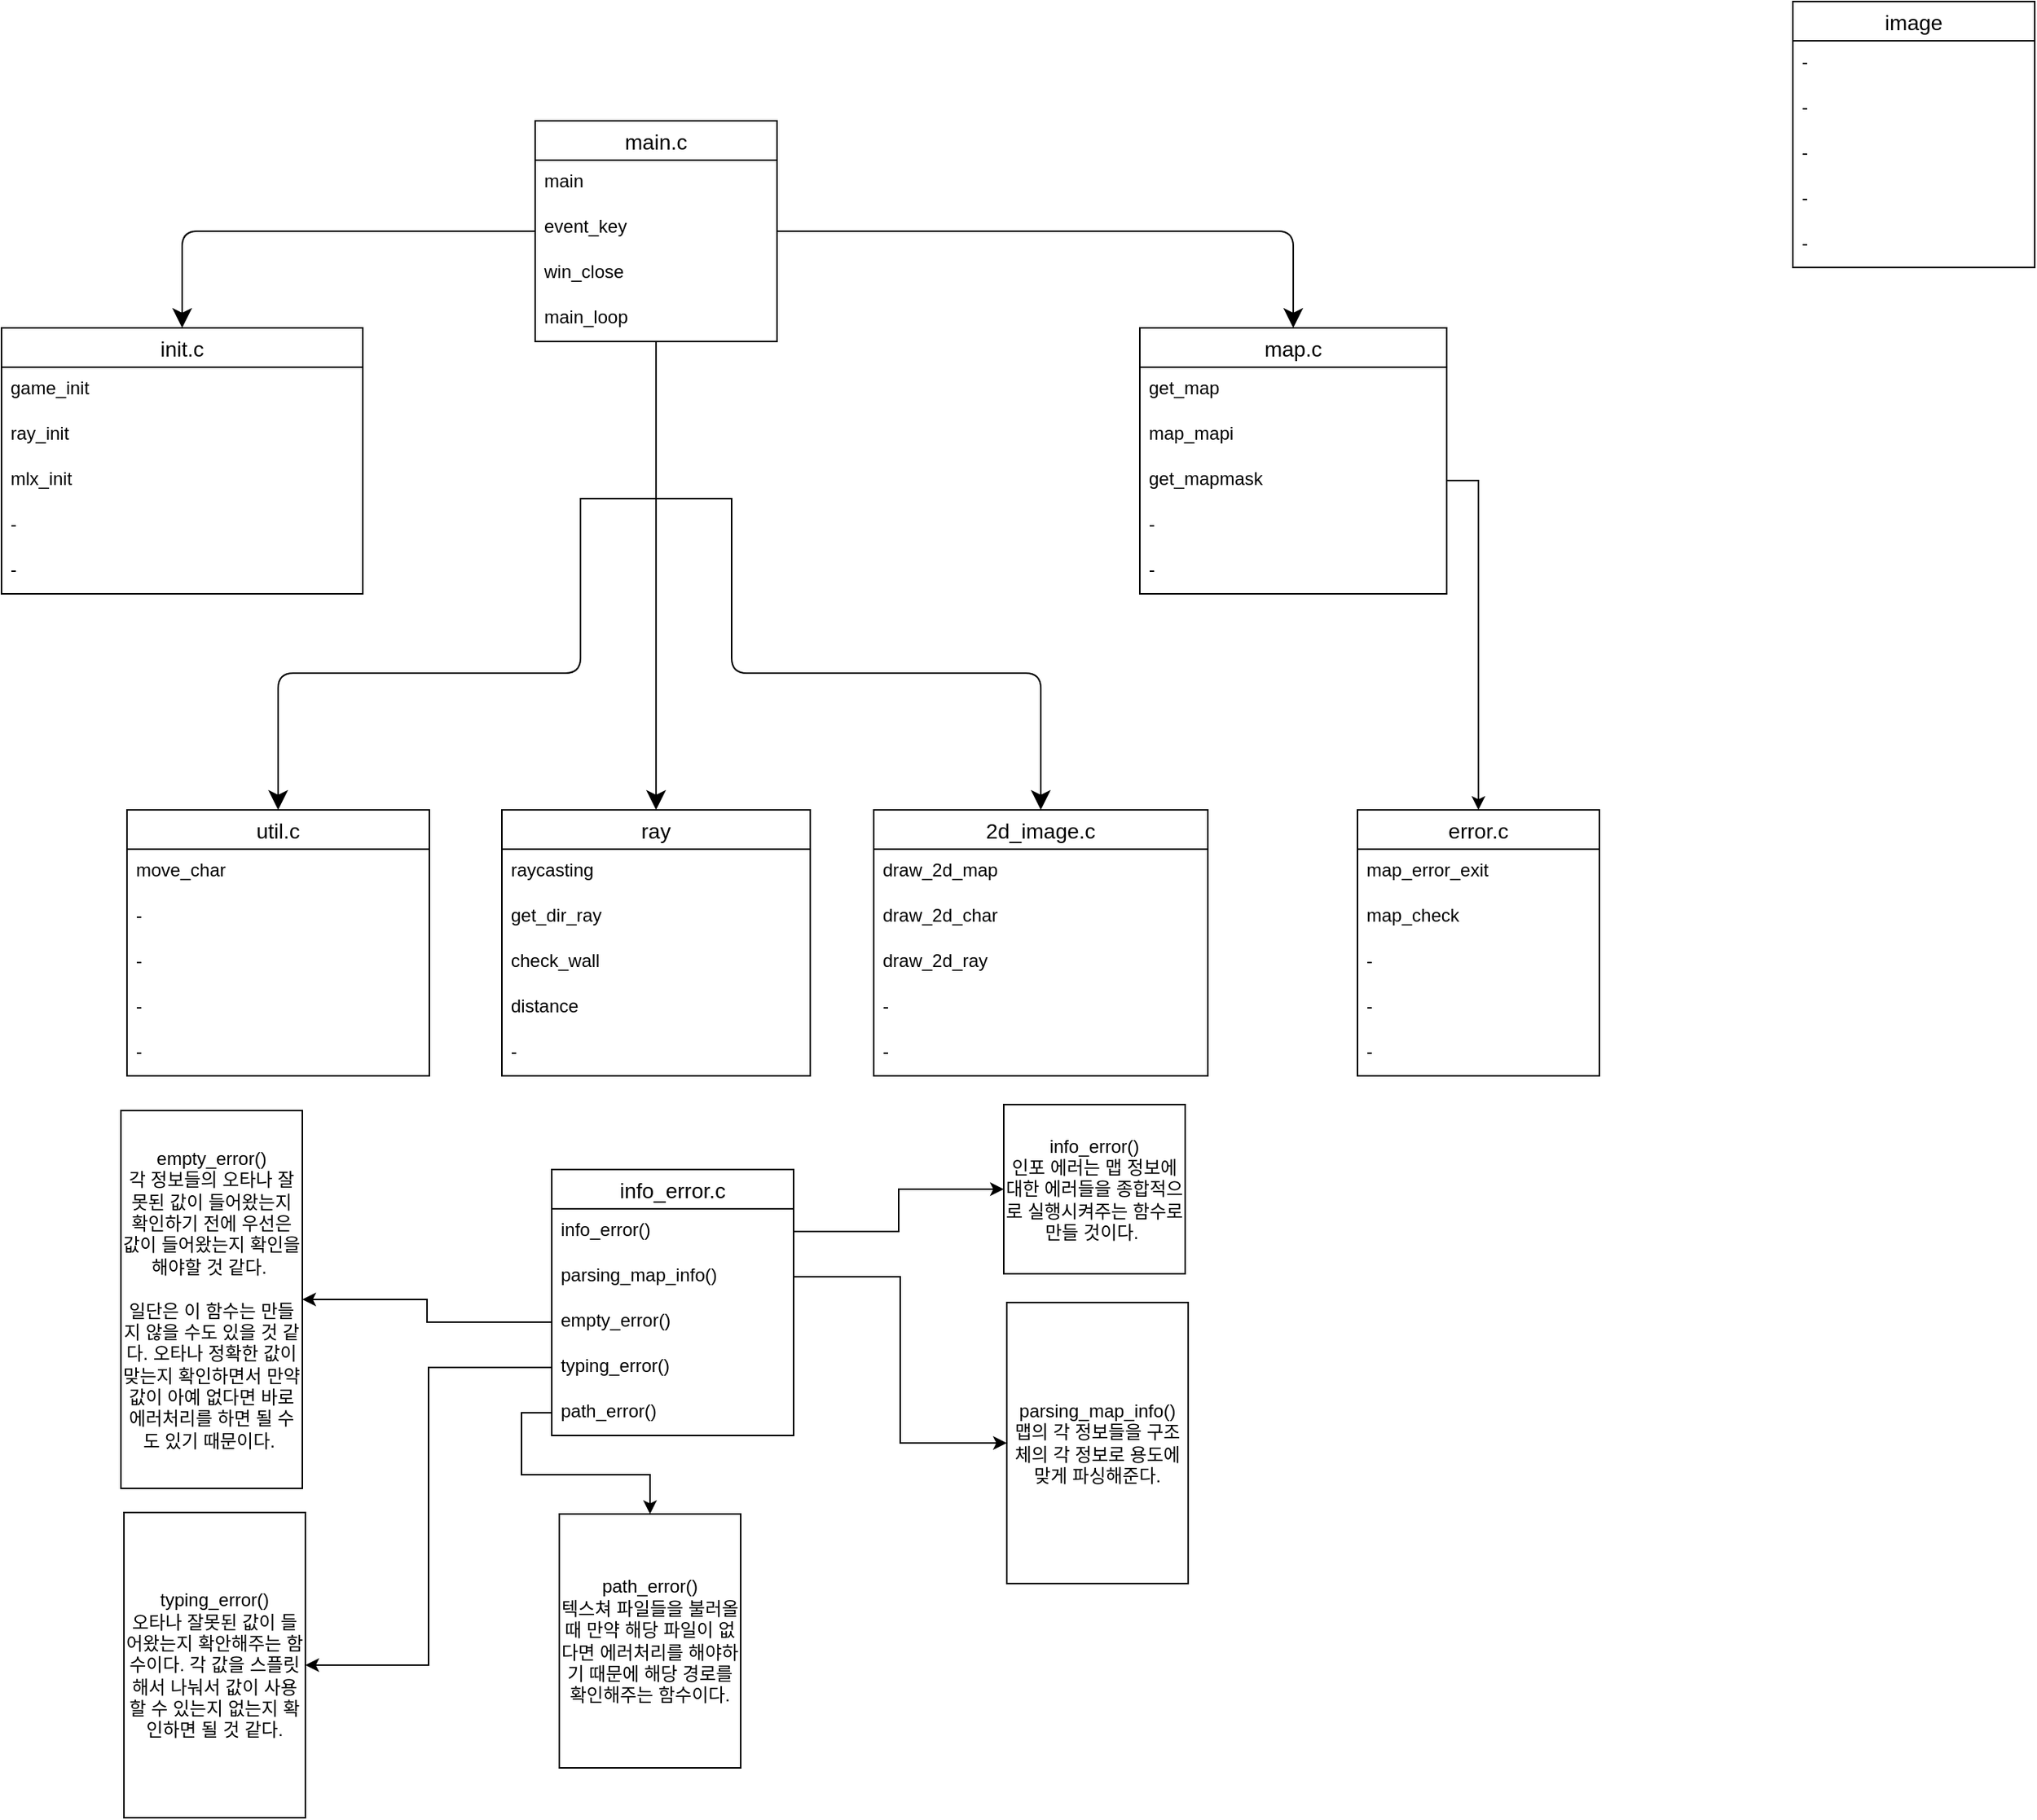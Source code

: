 <mxfile version="14.2.7" type="github">
  <diagram name="Page-1" id="e56a1550-8fbb-45ad-956c-1786394a9013">
    <mxGraphModel dx="1298" dy="722" grid="0" gridSize="1" guides="1" tooltips="1" connect="1" arrows="1" fold="1" page="1" pageScale="1" pageWidth="3300" pageHeight="2339" background="#ffffff" math="0" shadow="0">
      <root>
        <mxCell id="0" />
        <mxCell id="1" parent="0" />
        <mxCell id="uAMPDl_Nky-WzL86phEE-77" value="main.c" style="swimlane;fontStyle=0;childLayout=stackLayout;horizontal=1;startSize=26;horizontalStack=0;resizeParent=1;resizeParentMax=0;resizeLast=0;collapsible=1;marginBottom=0;align=center;fontSize=14;fillColor=#FFFFFF;" parent="1" vertex="1">
          <mxGeometry x="1632" y="552" width="160" height="146" as="geometry" />
        </mxCell>
        <mxCell id="uAMPDl_Nky-WzL86phEE-78" value="main" style="text;strokeColor=none;fillColor=none;spacingLeft=4;spacingRight=4;overflow=hidden;rotatable=0;points=[[0,0.5],[1,0.5]];portConstraint=eastwest;fontSize=12;" parent="uAMPDl_Nky-WzL86phEE-77" vertex="1">
          <mxGeometry y="26" width="160" height="30" as="geometry" />
        </mxCell>
        <mxCell id="uAMPDl_Nky-WzL86phEE-79" value="event_key" style="text;strokeColor=none;fillColor=none;spacingLeft=4;spacingRight=4;overflow=hidden;rotatable=0;points=[[0,0.5],[1,0.5]];portConstraint=eastwest;fontSize=12;" parent="uAMPDl_Nky-WzL86phEE-77" vertex="1">
          <mxGeometry y="56" width="160" height="30" as="geometry" />
        </mxCell>
        <mxCell id="uAMPDl_Nky-WzL86phEE-85" value="win_close" style="text;strokeColor=none;fillColor=none;spacingLeft=4;spacingRight=4;overflow=hidden;rotatable=0;points=[[0,0.5],[1,0.5]];portConstraint=eastwest;fontSize=12;" parent="uAMPDl_Nky-WzL86phEE-77" vertex="1">
          <mxGeometry y="86" width="160" height="30" as="geometry" />
        </mxCell>
        <mxCell id="uAMPDl_Nky-WzL86phEE-86" value="main_loop" style="text;strokeColor=none;fillColor=none;spacingLeft=4;spacingRight=4;overflow=hidden;rotatable=0;points=[[0,0.5],[1,0.5]];portConstraint=eastwest;fontSize=12;" parent="uAMPDl_Nky-WzL86phEE-77" vertex="1">
          <mxGeometry y="116" width="160" height="30" as="geometry" />
        </mxCell>
        <mxCell id="uAMPDl_Nky-WzL86phEE-129" style="edgeStyle=orthogonalEdgeStyle;rounded=1;jumpStyle=arc;jumpSize=20;orthogonalLoop=1;jettySize=auto;html=1;startArrow=none;startFill=0;startSize=7;endArrow=classic;endFill=1;endSize=10;targetPerimeterSpacing=5;strokeWidth=1;entryX=0.5;entryY=0;entryDx=0;entryDy=0;" parent="1" source="uAMPDl_Nky-WzL86phEE-77" target="uAMPDl_Nky-WzL86phEE-81" edge="1">
          <mxGeometry relative="1" as="geometry" />
        </mxCell>
        <mxCell id="uAMPDl_Nky-WzL86phEE-81" value="map.c" style="swimlane;fontStyle=0;childLayout=stackLayout;horizontal=1;startSize=26;horizontalStack=0;resizeParent=1;resizeParentMax=0;resizeLast=0;collapsible=1;marginBottom=0;align=center;fontSize=14;fillColor=#FFFFFF;" parent="1" vertex="1">
          <mxGeometry x="2032" y="689" width="203" height="176" as="geometry" />
        </mxCell>
        <mxCell id="uAMPDl_Nky-WzL86phEE-82" value="get_map" style="text;strokeColor=none;fillColor=none;spacingLeft=4;spacingRight=4;overflow=hidden;rotatable=0;points=[[0,0.5],[1,0.5]];portConstraint=eastwest;fontSize=12;" parent="uAMPDl_Nky-WzL86phEE-81" vertex="1">
          <mxGeometry y="26" width="203" height="30" as="geometry" />
        </mxCell>
        <mxCell id="uAMPDl_Nky-WzL86phEE-83" value="map_mapi" style="text;strokeColor=none;fillColor=none;spacingLeft=4;spacingRight=4;overflow=hidden;rotatable=0;points=[[0,0.5],[1,0.5]];portConstraint=eastwest;fontSize=12;" parent="uAMPDl_Nky-WzL86phEE-81" vertex="1">
          <mxGeometry y="56" width="203" height="30" as="geometry" />
        </mxCell>
        <mxCell id="uAMPDl_Nky-WzL86phEE-84" value="get_mapmask" style="text;strokeColor=none;fillColor=none;spacingLeft=4;spacingRight=4;overflow=hidden;rotatable=0;points=[[0,0.5],[1,0.5]];portConstraint=eastwest;fontSize=12;" parent="uAMPDl_Nky-WzL86phEE-81" vertex="1">
          <mxGeometry y="86" width="203" height="30" as="geometry" />
        </mxCell>
        <mxCell id="uAMPDl_Nky-WzL86phEE-161" value="-" style="text;strokeColor=none;fillColor=none;spacingLeft=4;spacingRight=4;overflow=hidden;rotatable=0;points=[[0,0.5],[1,0.5]];portConstraint=eastwest;fontSize=12;" parent="uAMPDl_Nky-WzL86phEE-81" vertex="1">
          <mxGeometry y="116" width="203" height="30" as="geometry" />
        </mxCell>
        <mxCell id="uAMPDl_Nky-WzL86phEE-162" value="-" style="text;strokeColor=none;fillColor=none;spacingLeft=4;spacingRight=4;overflow=hidden;rotatable=0;points=[[0,0.5],[1,0.5]];portConstraint=eastwest;fontSize=12;" parent="uAMPDl_Nky-WzL86phEE-81" vertex="1">
          <mxGeometry y="146" width="203" height="30" as="geometry" />
        </mxCell>
        <mxCell id="uAMPDl_Nky-WzL86phEE-91" value="2d_image.c" style="swimlane;fontStyle=0;childLayout=stackLayout;horizontal=1;startSize=26;horizontalStack=0;resizeParent=1;resizeParentMax=0;resizeLast=0;collapsible=1;marginBottom=0;align=center;fontSize=14;fillColor=#FFFFFF;" parent="1" vertex="1">
          <mxGeometry x="1856" y="1008" width="221" height="176" as="geometry" />
        </mxCell>
        <mxCell id="uAMPDl_Nky-WzL86phEE-96" value="draw_2d_map" style="text;strokeColor=none;fillColor=none;spacingLeft=4;spacingRight=4;overflow=hidden;rotatable=0;points=[[0,0.5],[1,0.5]];portConstraint=eastwest;fontSize=12;" parent="uAMPDl_Nky-WzL86phEE-91" vertex="1">
          <mxGeometry y="26" width="221" height="30" as="geometry" />
        </mxCell>
        <mxCell id="uAMPDl_Nky-WzL86phEE-92" value="draw_2d_char" style="text;strokeColor=none;fillColor=none;spacingLeft=4;spacingRight=4;overflow=hidden;rotatable=0;points=[[0,0.5],[1,0.5]];portConstraint=eastwest;fontSize=12;" parent="uAMPDl_Nky-WzL86phEE-91" vertex="1">
          <mxGeometry y="56" width="221" height="30" as="geometry" />
        </mxCell>
        <mxCell id="uAMPDl_Nky-WzL86phEE-93" value="draw_2d_ray" style="text;strokeColor=none;fillColor=none;spacingLeft=4;spacingRight=4;overflow=hidden;rotatable=0;points=[[0,0.5],[1,0.5]];portConstraint=eastwest;fontSize=12;" parent="uAMPDl_Nky-WzL86phEE-91" vertex="1">
          <mxGeometry y="86" width="221" height="30" as="geometry" />
        </mxCell>
        <mxCell id="uAMPDl_Nky-WzL86phEE-94" value="-" style="text;strokeColor=none;fillColor=none;spacingLeft=4;spacingRight=4;overflow=hidden;rotatable=0;points=[[0,0.5],[1,0.5]];portConstraint=eastwest;fontSize=12;" parent="uAMPDl_Nky-WzL86phEE-91" vertex="1">
          <mxGeometry y="116" width="221" height="30" as="geometry" />
        </mxCell>
        <mxCell id="uAMPDl_Nky-WzL86phEE-95" value="-" style="text;strokeColor=none;fillColor=none;spacingLeft=4;spacingRight=4;overflow=hidden;rotatable=0;points=[[0,0.5],[1,0.5]];portConstraint=eastwest;fontSize=12;" parent="uAMPDl_Nky-WzL86phEE-91" vertex="1">
          <mxGeometry y="146" width="221" height="30" as="geometry" />
        </mxCell>
        <mxCell id="uAMPDl_Nky-WzL86phEE-103" value="image" style="swimlane;fontStyle=0;childLayout=stackLayout;horizontal=1;startSize=26;horizontalStack=0;resizeParent=1;resizeParentMax=0;resizeLast=0;collapsible=1;marginBottom=0;align=center;fontSize=14;fillColor=#FFFFFF;" parent="1" vertex="1">
          <mxGeometry x="2464" y="473" width="160" height="176" as="geometry" />
        </mxCell>
        <mxCell id="uAMPDl_Nky-WzL86phEE-104" value="-" style="text;strokeColor=none;fillColor=none;spacingLeft=4;spacingRight=4;overflow=hidden;rotatable=0;points=[[0,0.5],[1,0.5]];portConstraint=eastwest;fontSize=12;" parent="uAMPDl_Nky-WzL86phEE-103" vertex="1">
          <mxGeometry y="26" width="160" height="30" as="geometry" />
        </mxCell>
        <mxCell id="uAMPDl_Nky-WzL86phEE-105" value="-" style="text;strokeColor=none;fillColor=none;spacingLeft=4;spacingRight=4;overflow=hidden;rotatable=0;points=[[0,0.5],[1,0.5]];portConstraint=eastwest;fontSize=12;" parent="uAMPDl_Nky-WzL86phEE-103" vertex="1">
          <mxGeometry y="56" width="160" height="30" as="geometry" />
        </mxCell>
        <mxCell id="uAMPDl_Nky-WzL86phEE-106" value="-" style="text;strokeColor=none;fillColor=none;spacingLeft=4;spacingRight=4;overflow=hidden;rotatable=0;points=[[0,0.5],[1,0.5]];portConstraint=eastwest;fontSize=12;" parent="uAMPDl_Nky-WzL86phEE-103" vertex="1">
          <mxGeometry y="86" width="160" height="30" as="geometry" />
        </mxCell>
        <mxCell id="uAMPDl_Nky-WzL86phEE-107" value="-" style="text;strokeColor=none;fillColor=none;spacingLeft=4;spacingRight=4;overflow=hidden;rotatable=0;points=[[0,0.5],[1,0.5]];portConstraint=eastwest;fontSize=12;" parent="uAMPDl_Nky-WzL86phEE-103" vertex="1">
          <mxGeometry y="116" width="160" height="30" as="geometry" />
        </mxCell>
        <mxCell id="uAMPDl_Nky-WzL86phEE-108" value="-" style="text;strokeColor=none;fillColor=none;spacingLeft=4;spacingRight=4;overflow=hidden;rotatable=0;points=[[0,0.5],[1,0.5]];portConstraint=eastwest;fontSize=12;" parent="uAMPDl_Nky-WzL86phEE-103" vertex="1">
          <mxGeometry y="146" width="160" height="30" as="geometry" />
        </mxCell>
        <mxCell id="uAMPDl_Nky-WzL86phEE-109" value="util.c" style="swimlane;fontStyle=0;childLayout=stackLayout;horizontal=1;startSize=26;horizontalStack=0;resizeParent=1;resizeParentMax=0;resizeLast=0;collapsible=1;marginBottom=0;align=center;fontSize=14;fillColor=#FFFFFF;" parent="1" vertex="1">
          <mxGeometry x="1362" y="1008" width="200" height="176" as="geometry" />
        </mxCell>
        <mxCell id="uAMPDl_Nky-WzL86phEE-110" value="move_char" style="text;strokeColor=none;fillColor=none;spacingLeft=4;spacingRight=4;overflow=hidden;rotatable=0;points=[[0,0.5],[1,0.5]];portConstraint=eastwest;fontSize=12;" parent="uAMPDl_Nky-WzL86phEE-109" vertex="1">
          <mxGeometry y="26" width="200" height="30" as="geometry" />
        </mxCell>
        <mxCell id="uAMPDl_Nky-WzL86phEE-111" value="-" style="text;strokeColor=none;fillColor=none;spacingLeft=4;spacingRight=4;overflow=hidden;rotatable=0;points=[[0,0.5],[1,0.5]];portConstraint=eastwest;fontSize=12;" parent="uAMPDl_Nky-WzL86phEE-109" vertex="1">
          <mxGeometry y="56" width="200" height="30" as="geometry" />
        </mxCell>
        <mxCell id="uAMPDl_Nky-WzL86phEE-112" value="-" style="text;strokeColor=none;fillColor=none;spacingLeft=4;spacingRight=4;overflow=hidden;rotatable=0;points=[[0,0.5],[1,0.5]];portConstraint=eastwest;fontSize=12;" parent="uAMPDl_Nky-WzL86phEE-109" vertex="1">
          <mxGeometry y="86" width="200" height="30" as="geometry" />
        </mxCell>
        <mxCell id="uAMPDl_Nky-WzL86phEE-113" value="-" style="text;strokeColor=none;fillColor=none;spacingLeft=4;spacingRight=4;overflow=hidden;rotatable=0;points=[[0,0.5],[1,0.5]];portConstraint=eastwest;fontSize=12;" parent="uAMPDl_Nky-WzL86phEE-109" vertex="1">
          <mxGeometry y="116" width="200" height="30" as="geometry" />
        </mxCell>
        <mxCell id="uAMPDl_Nky-WzL86phEE-114" value="-" style="text;strokeColor=none;fillColor=none;spacingLeft=4;spacingRight=4;overflow=hidden;rotatable=0;points=[[0,0.5],[1,0.5]];portConstraint=eastwest;fontSize=12;" parent="uAMPDl_Nky-WzL86phEE-109" vertex="1">
          <mxGeometry y="146" width="200" height="30" as="geometry" />
        </mxCell>
        <mxCell id="uAMPDl_Nky-WzL86phEE-115" value="ray" style="swimlane;fontStyle=0;childLayout=stackLayout;horizontal=1;startSize=26;horizontalStack=0;resizeParent=1;resizeParentMax=0;resizeLast=0;collapsible=1;marginBottom=0;align=center;fontSize=14;fillColor=#FFFFFF;" parent="1" vertex="1">
          <mxGeometry x="1610" y="1008" width="204" height="176" as="geometry" />
        </mxCell>
        <mxCell id="uAMPDl_Nky-WzL86phEE-118" value="raycasting" style="text;strokeColor=none;fillColor=none;spacingLeft=4;spacingRight=4;overflow=hidden;rotatable=0;points=[[0,0.5],[1,0.5]];portConstraint=eastwest;fontSize=12;" parent="uAMPDl_Nky-WzL86phEE-115" vertex="1">
          <mxGeometry y="26" width="204" height="30" as="geometry" />
        </mxCell>
        <mxCell id="uAMPDl_Nky-WzL86phEE-120" value="get_dir_ray" style="text;strokeColor=none;fillColor=none;spacingLeft=4;spacingRight=4;overflow=hidden;rotatable=0;points=[[0,0.5],[1,0.5]];portConstraint=eastwest;fontSize=12;" parent="uAMPDl_Nky-WzL86phEE-115" vertex="1">
          <mxGeometry y="56" width="204" height="30" as="geometry" />
        </mxCell>
        <mxCell id="uAMPDl_Nky-WzL86phEE-117" value="check_wall" style="text;strokeColor=none;fillColor=none;spacingLeft=4;spacingRight=4;overflow=hidden;rotatable=0;points=[[0,0.5],[1,0.5]];portConstraint=eastwest;fontSize=12;" parent="uAMPDl_Nky-WzL86phEE-115" vertex="1">
          <mxGeometry y="86" width="204" height="30" as="geometry" />
        </mxCell>
        <mxCell id="uAMPDl_Nky-WzL86phEE-119" value="distance" style="text;strokeColor=none;fillColor=none;spacingLeft=4;spacingRight=4;overflow=hidden;rotatable=0;points=[[0,0.5],[1,0.5]];portConstraint=eastwest;fontSize=12;" parent="uAMPDl_Nky-WzL86phEE-115" vertex="1">
          <mxGeometry y="116" width="204" height="30" as="geometry" />
        </mxCell>
        <mxCell id="uAMPDl_Nky-WzL86phEE-116" value="-" style="text;strokeColor=none;fillColor=none;spacingLeft=4;spacingRight=4;overflow=hidden;rotatable=0;points=[[0,0.5],[1,0.5]];portConstraint=eastwest;fontSize=12;" parent="uAMPDl_Nky-WzL86phEE-115" vertex="1">
          <mxGeometry y="146" width="204" height="30" as="geometry" />
        </mxCell>
        <mxCell id="uAMPDl_Nky-WzL86phEE-130" style="edgeStyle=orthogonalEdgeStyle;rounded=1;jumpStyle=arc;jumpSize=20;orthogonalLoop=1;jettySize=auto;html=1;startArrow=none;startFill=0;startSize=7;endArrow=classic;endFill=1;endSize=10;targetPerimeterSpacing=5;strokeWidth=1;entryX=0.5;entryY=0;entryDx=0;entryDy=0;" parent="1" source="uAMPDl_Nky-WzL86phEE-77" target="uAMPDl_Nky-WzL86phEE-121" edge="1">
          <mxGeometry relative="1" as="geometry" />
        </mxCell>
        <mxCell id="uAMPDl_Nky-WzL86phEE-121" value="init.c" style="swimlane;fontStyle=0;childLayout=stackLayout;horizontal=1;startSize=26;horizontalStack=0;resizeParent=1;resizeParentMax=0;resizeLast=0;collapsible=1;marginBottom=0;align=center;fontSize=14;fillColor=#FFFFFF;" parent="1" vertex="1">
          <mxGeometry x="1279" y="689" width="239" height="176" as="geometry" />
        </mxCell>
        <mxCell id="uAMPDl_Nky-WzL86phEE-122" value="game_init" style="text;strokeColor=none;fillColor=none;spacingLeft=4;spacingRight=4;overflow=hidden;rotatable=0;points=[[0,0.5],[1,0.5]];portConstraint=eastwest;fontSize=12;" parent="uAMPDl_Nky-WzL86phEE-121" vertex="1">
          <mxGeometry y="26" width="239" height="30" as="geometry" />
        </mxCell>
        <mxCell id="uAMPDl_Nky-WzL86phEE-123" value="ray_init" style="text;strokeColor=none;fillColor=none;spacingLeft=4;spacingRight=4;overflow=hidden;rotatable=0;points=[[0,0.5],[1,0.5]];portConstraint=eastwest;fontSize=12;" parent="uAMPDl_Nky-WzL86phEE-121" vertex="1">
          <mxGeometry y="56" width="239" height="30" as="geometry" />
        </mxCell>
        <mxCell id="uAMPDl_Nky-WzL86phEE-80" value="mlx_init" style="text;strokeColor=none;fillColor=none;spacingLeft=4;spacingRight=4;overflow=hidden;rotatable=0;points=[[0,0.5],[1,0.5]];portConstraint=eastwest;fontSize=12;" parent="uAMPDl_Nky-WzL86phEE-121" vertex="1">
          <mxGeometry y="86" width="239" height="30" as="geometry" />
        </mxCell>
        <mxCell id="uAMPDl_Nky-WzL86phEE-125" value="-" style="text;strokeColor=none;fillColor=none;spacingLeft=4;spacingRight=4;overflow=hidden;rotatable=0;points=[[0,0.5],[1,0.5]];portConstraint=eastwest;fontSize=12;" parent="uAMPDl_Nky-WzL86phEE-121" vertex="1">
          <mxGeometry y="116" width="239" height="30" as="geometry" />
        </mxCell>
        <mxCell id="uAMPDl_Nky-WzL86phEE-126" value="-" style="text;strokeColor=none;fillColor=none;spacingLeft=4;spacingRight=4;overflow=hidden;rotatable=0;points=[[0,0.5],[1,0.5]];portConstraint=eastwest;fontSize=12;" parent="uAMPDl_Nky-WzL86phEE-121" vertex="1">
          <mxGeometry y="146" width="239" height="30" as="geometry" />
        </mxCell>
        <mxCell id="uAMPDl_Nky-WzL86phEE-156" style="edgeStyle=orthogonalEdgeStyle;rounded=1;sketch=0;jumpStyle=arc;jumpSize=20;orthogonalLoop=1;jettySize=auto;html=1;exitX=1;exitY=0;exitDx=0;exitDy=0;exitPerimeter=0;startArrow=none;startFill=0;startSize=7;endArrow=classic;endFill=1;endSize=10;targetPerimeterSpacing=0;strokeWidth=1;" parent="1" source="uAMPDl_Nky-WzL86phEE-155" target="uAMPDl_Nky-WzL86phEE-91" edge="1">
          <mxGeometry relative="1" as="geometry" />
        </mxCell>
        <mxCell id="uAMPDl_Nky-WzL86phEE-157" style="edgeStyle=orthogonalEdgeStyle;rounded=1;sketch=0;jumpStyle=arc;jumpSize=20;orthogonalLoop=1;jettySize=auto;html=1;exitX=0;exitY=0.5;exitDx=0;exitDy=0;exitPerimeter=0;startArrow=none;startFill=0;startSize=7;endArrow=none;endFill=0;endSize=10;targetPerimeterSpacing=0;strokeWidth=1;" parent="1" source="uAMPDl_Nky-WzL86phEE-155" target="uAMPDl_Nky-WzL86phEE-77" edge="1">
          <mxGeometry relative="1" as="geometry" />
        </mxCell>
        <mxCell id="uAMPDl_Nky-WzL86phEE-158" style="edgeStyle=orthogonalEdgeStyle;rounded=1;sketch=0;jumpStyle=arc;jumpSize=20;orthogonalLoop=1;jettySize=auto;html=1;exitX=1;exitY=0.5;exitDx=0;exitDy=0;exitPerimeter=0;entryX=0.5;entryY=0;entryDx=0;entryDy=0;startArrow=none;startFill=0;startSize=7;endArrow=classic;endFill=1;endSize=10;targetPerimeterSpacing=5;strokeWidth=1;" parent="1" source="uAMPDl_Nky-WzL86phEE-155" target="uAMPDl_Nky-WzL86phEE-115" edge="1">
          <mxGeometry relative="1" as="geometry" />
        </mxCell>
        <mxCell id="uAMPDl_Nky-WzL86phEE-159" style="edgeStyle=orthogonalEdgeStyle;rounded=1;sketch=0;jumpStyle=arc;jumpSize=20;orthogonalLoop=1;jettySize=auto;html=1;exitX=1;exitY=1;exitDx=0;exitDy=0;exitPerimeter=0;startArrow=none;startFill=0;startSize=7;endArrow=classic;endFill=1;endSize=10;targetPerimeterSpacing=0;strokeWidth=1;" parent="1" source="uAMPDl_Nky-WzL86phEE-155" target="uAMPDl_Nky-WzL86phEE-109" edge="1">
          <mxGeometry relative="1" as="geometry" />
        </mxCell>
        <mxCell id="uAMPDl_Nky-WzL86phEE-155" value="" style="strokeWidth=1;html=1;shape=mxgraph.flowchart.annotation_2;align=left;labelPosition=right;pointerEvents=1;fillColor=#FFFFFF;direction=south;" parent="1" vertex="1">
          <mxGeometry x="1662" y="777" width="100" height="50" as="geometry" />
        </mxCell>
        <mxCell id="uAMPDl_Nky-WzL86phEE-160" style="edgeStyle=orthogonalEdgeStyle;rounded=1;sketch=0;jumpStyle=none;jumpSize=20;orthogonalLoop=0;jettySize=auto;html=1;exitX=0;exitY=0.5;exitDx=0;exitDy=0;exitPerimeter=0;entryX=1;entryY=0.5;entryDx=0;entryDy=0;entryPerimeter=0;startArrow=none;startFill=0;startSize=7;endArrow=none;endFill=0;endSize=10;targetPerimeterSpacing=5;strokeWidth=1;anchorPointDirection=1;editable=1;bendable=1;movable=1;cloneable=1;deletable=1;" parent="1" source="uAMPDl_Nky-WzL86phEE-155" target="uAMPDl_Nky-WzL86phEE-155" edge="1">
          <mxGeometry relative="1" as="geometry" />
        </mxCell>
        <mxCell id="8qiG2ld6KfT_s-U2V5Yb-2" value="error.c" style="swimlane;fontStyle=0;childLayout=stackLayout;horizontal=1;startSize=26;horizontalStack=0;resizeParent=1;resizeParentMax=0;resizeLast=0;collapsible=1;marginBottom=0;align=center;fontSize=14;fillColor=#FFFFFF;" vertex="1" parent="1">
          <mxGeometry x="2176" y="1008" width="160" height="176" as="geometry" />
        </mxCell>
        <mxCell id="8qiG2ld6KfT_s-U2V5Yb-3" value="map_error_exit" style="text;strokeColor=none;fillColor=none;spacingLeft=4;spacingRight=4;overflow=hidden;rotatable=0;points=[[0,0.5],[1,0.5]];portConstraint=eastwest;fontSize=12;" vertex="1" parent="8qiG2ld6KfT_s-U2V5Yb-2">
          <mxGeometry y="26" width="160" height="30" as="geometry" />
        </mxCell>
        <mxCell id="8qiG2ld6KfT_s-U2V5Yb-4" value="map_check" style="text;strokeColor=none;fillColor=none;spacingLeft=4;spacingRight=4;overflow=hidden;rotatable=0;points=[[0,0.5],[1,0.5]];portConstraint=eastwest;fontSize=12;" vertex="1" parent="8qiG2ld6KfT_s-U2V5Yb-2">
          <mxGeometry y="56" width="160" height="30" as="geometry" />
        </mxCell>
        <mxCell id="8qiG2ld6KfT_s-U2V5Yb-5" value="-" style="text;strokeColor=none;fillColor=none;spacingLeft=4;spacingRight=4;overflow=hidden;rotatable=0;points=[[0,0.5],[1,0.5]];portConstraint=eastwest;fontSize=12;" vertex="1" parent="8qiG2ld6KfT_s-U2V5Yb-2">
          <mxGeometry y="86" width="160" height="30" as="geometry" />
        </mxCell>
        <mxCell id="8qiG2ld6KfT_s-U2V5Yb-6" value="-" style="text;strokeColor=none;fillColor=none;spacingLeft=4;spacingRight=4;overflow=hidden;rotatable=0;points=[[0,0.5],[1,0.5]];portConstraint=eastwest;fontSize=12;" vertex="1" parent="8qiG2ld6KfT_s-U2V5Yb-2">
          <mxGeometry y="116" width="160" height="30" as="geometry" />
        </mxCell>
        <mxCell id="8qiG2ld6KfT_s-U2V5Yb-7" value="-" style="text;strokeColor=none;fillColor=none;spacingLeft=4;spacingRight=4;overflow=hidden;rotatable=0;points=[[0,0.5],[1,0.5]];portConstraint=eastwest;fontSize=12;" vertex="1" parent="8qiG2ld6KfT_s-U2V5Yb-2">
          <mxGeometry y="146" width="160" height="30" as="geometry" />
        </mxCell>
        <mxCell id="8qiG2ld6KfT_s-U2V5Yb-8" style="edgeStyle=orthogonalEdgeStyle;rounded=0;orthogonalLoop=1;jettySize=auto;html=1;exitX=1;exitY=0.5;exitDx=0;exitDy=0;entryX=0.5;entryY=0;entryDx=0;entryDy=0;" edge="1" parent="1" source="uAMPDl_Nky-WzL86phEE-84" target="8qiG2ld6KfT_s-U2V5Yb-2">
          <mxGeometry relative="1" as="geometry" />
        </mxCell>
        <mxCell id="8qiG2ld6KfT_s-U2V5Yb-10" value="info_error.c" style="swimlane;fontStyle=0;childLayout=stackLayout;horizontal=1;startSize=26;horizontalStack=0;resizeParent=1;resizeParentMax=0;resizeLast=0;collapsible=1;marginBottom=0;align=center;fontSize=14;fillColor=#FFFFFF;" vertex="1" parent="1">
          <mxGeometry x="1643" y="1246" width="160" height="176" as="geometry" />
        </mxCell>
        <mxCell id="8qiG2ld6KfT_s-U2V5Yb-11" value="info_error()" style="text;strokeColor=none;fillColor=none;spacingLeft=4;spacingRight=4;overflow=hidden;rotatable=0;points=[[0,0.5],[1,0.5]];portConstraint=eastwest;fontSize=12;" vertex="1" parent="8qiG2ld6KfT_s-U2V5Yb-10">
          <mxGeometry y="26" width="160" height="30" as="geometry" />
        </mxCell>
        <mxCell id="8qiG2ld6KfT_s-U2V5Yb-12" value="parsing_map_info()" style="text;strokeColor=none;fillColor=none;spacingLeft=4;spacingRight=4;overflow=hidden;rotatable=0;points=[[0,0.5],[1,0.5]];portConstraint=eastwest;fontSize=12;" vertex="1" parent="8qiG2ld6KfT_s-U2V5Yb-10">
          <mxGeometry y="56" width="160" height="30" as="geometry" />
        </mxCell>
        <mxCell id="8qiG2ld6KfT_s-U2V5Yb-14" value="empty_error()" style="text;strokeColor=none;fillColor=none;spacingLeft=4;spacingRight=4;overflow=hidden;rotatable=0;points=[[0,0.5],[1,0.5]];portConstraint=eastwest;fontSize=12;" vertex="1" parent="8qiG2ld6KfT_s-U2V5Yb-10">
          <mxGeometry y="86" width="160" height="30" as="geometry" />
        </mxCell>
        <mxCell id="8qiG2ld6KfT_s-U2V5Yb-13" value="typing_error()" style="text;strokeColor=none;fillColor=none;spacingLeft=4;spacingRight=4;overflow=hidden;rotatable=0;points=[[0,0.5],[1,0.5]];portConstraint=eastwest;fontSize=12;" vertex="1" parent="8qiG2ld6KfT_s-U2V5Yb-10">
          <mxGeometry y="116" width="160" height="30" as="geometry" />
        </mxCell>
        <mxCell id="8qiG2ld6KfT_s-U2V5Yb-15" value="path_error()" style="text;strokeColor=none;fillColor=none;spacingLeft=4;spacingRight=4;overflow=hidden;rotatable=0;points=[[0,0.5],[1,0.5]];portConstraint=eastwest;fontSize=12;" vertex="1" parent="8qiG2ld6KfT_s-U2V5Yb-10">
          <mxGeometry y="146" width="160" height="30" as="geometry" />
        </mxCell>
        <mxCell id="8qiG2ld6KfT_s-U2V5Yb-16" value="info_error()&lt;br&gt;인포 에러는 맵 정보에 대한 에러들을 종합적으로 실행시켜주는 함수로 만들 것이다.&amp;nbsp;" style="rounded=0;whiteSpace=wrap;html=1;" vertex="1" parent="1">
          <mxGeometry x="1942" y="1203" width="120" height="112" as="geometry" />
        </mxCell>
        <mxCell id="8qiG2ld6KfT_s-U2V5Yb-17" value="&lt;span style=&quot;text-align: left&quot;&gt;parsing_map_info()&lt;/span&gt;&lt;br&gt;맵의 각 정보들을 구조체의 각 정보로 용도에 맞게 파싱해준다." style="rounded=0;whiteSpace=wrap;html=1;" vertex="1" parent="1">
          <mxGeometry x="1944" y="1334" width="120" height="186" as="geometry" />
        </mxCell>
        <mxCell id="8qiG2ld6KfT_s-U2V5Yb-18" style="edgeStyle=orthogonalEdgeStyle;rounded=0;orthogonalLoop=1;jettySize=auto;html=1;exitX=1;exitY=0.5;exitDx=0;exitDy=0;entryX=0;entryY=0.5;entryDx=0;entryDy=0;" edge="1" parent="1" source="8qiG2ld6KfT_s-U2V5Yb-11" target="8qiG2ld6KfT_s-U2V5Yb-16">
          <mxGeometry relative="1" as="geometry" />
        </mxCell>
        <mxCell id="8qiG2ld6KfT_s-U2V5Yb-19" style="edgeStyle=orthogonalEdgeStyle;rounded=0;orthogonalLoop=1;jettySize=auto;html=1;exitX=1;exitY=0.5;exitDx=0;exitDy=0;entryX=0;entryY=0.5;entryDx=0;entryDy=0;" edge="1" parent="1" source="8qiG2ld6KfT_s-U2V5Yb-12" target="8qiG2ld6KfT_s-U2V5Yb-17">
          <mxGeometry relative="1" as="geometry" />
        </mxCell>
        <mxCell id="8qiG2ld6KfT_s-U2V5Yb-20" value="empty_error()&lt;br&gt;각 정보들의 오타나 잘못된 값이 들어왔는지 확인하기 전에 우선은 값이 들어왔는지 확인을 해야할 것 같다.&amp;nbsp;&lt;br&gt;&lt;br&gt;일단은 이 함수는 만들지 않을 수도 있을 것 같다. 오타나 정확한 값이 맞는지 확인하면서 만약 값이 아예 없다면 바로 에러처리를 하면 될 수도 있기 때문이다.&amp;nbsp;" style="rounded=0;whiteSpace=wrap;html=1;" vertex="1" parent="1">
          <mxGeometry x="1358" y="1207" width="120" height="250" as="geometry" />
        </mxCell>
        <mxCell id="8qiG2ld6KfT_s-U2V5Yb-21" style="edgeStyle=orthogonalEdgeStyle;rounded=0;orthogonalLoop=1;jettySize=auto;html=1;exitX=0;exitY=0.5;exitDx=0;exitDy=0;entryX=1;entryY=0.5;entryDx=0;entryDy=0;" edge="1" parent="1" source="8qiG2ld6KfT_s-U2V5Yb-14" target="8qiG2ld6KfT_s-U2V5Yb-20">
          <mxGeometry relative="1" as="geometry" />
        </mxCell>
        <mxCell id="8qiG2ld6KfT_s-U2V5Yb-22" value="typing_error()&lt;br&gt;오타나 잘못된 값이 들어왔는지 확안해주는 함수이다. 각 값을 스플릿해서 나눠서 값이 사용할 수 있는지 없는지 확인하면 될 것 같다." style="rounded=0;whiteSpace=wrap;html=1;" vertex="1" parent="1">
          <mxGeometry x="1360" y="1473" width="120" height="202" as="geometry" />
        </mxCell>
        <mxCell id="8qiG2ld6KfT_s-U2V5Yb-23" style="edgeStyle=orthogonalEdgeStyle;rounded=0;orthogonalLoop=1;jettySize=auto;html=1;exitX=0;exitY=0.5;exitDx=0;exitDy=0;entryX=1;entryY=0.5;entryDx=0;entryDy=0;" edge="1" parent="1" source="8qiG2ld6KfT_s-U2V5Yb-13" target="8qiG2ld6KfT_s-U2V5Yb-22">
          <mxGeometry relative="1" as="geometry" />
        </mxCell>
        <mxCell id="8qiG2ld6KfT_s-U2V5Yb-24" value="path_error()&lt;br&gt;텍스쳐 파일들을 불러올 때 만약 해당 파일이 없다면 에러처리를 해야하기 때문에 해당 경로를 확인해주는 함수이다." style="rounded=0;whiteSpace=wrap;html=1;" vertex="1" parent="1">
          <mxGeometry x="1648" y="1474" width="120" height="168" as="geometry" />
        </mxCell>
        <mxCell id="8qiG2ld6KfT_s-U2V5Yb-25" style="edgeStyle=orthogonalEdgeStyle;rounded=0;orthogonalLoop=1;jettySize=auto;html=1;exitX=0;exitY=0.5;exitDx=0;exitDy=0;entryX=0.5;entryY=0;entryDx=0;entryDy=0;" edge="1" parent="1" source="8qiG2ld6KfT_s-U2V5Yb-15" target="8qiG2ld6KfT_s-U2V5Yb-24">
          <mxGeometry relative="1" as="geometry" />
        </mxCell>
      </root>
    </mxGraphModel>
  </diagram>
</mxfile>
